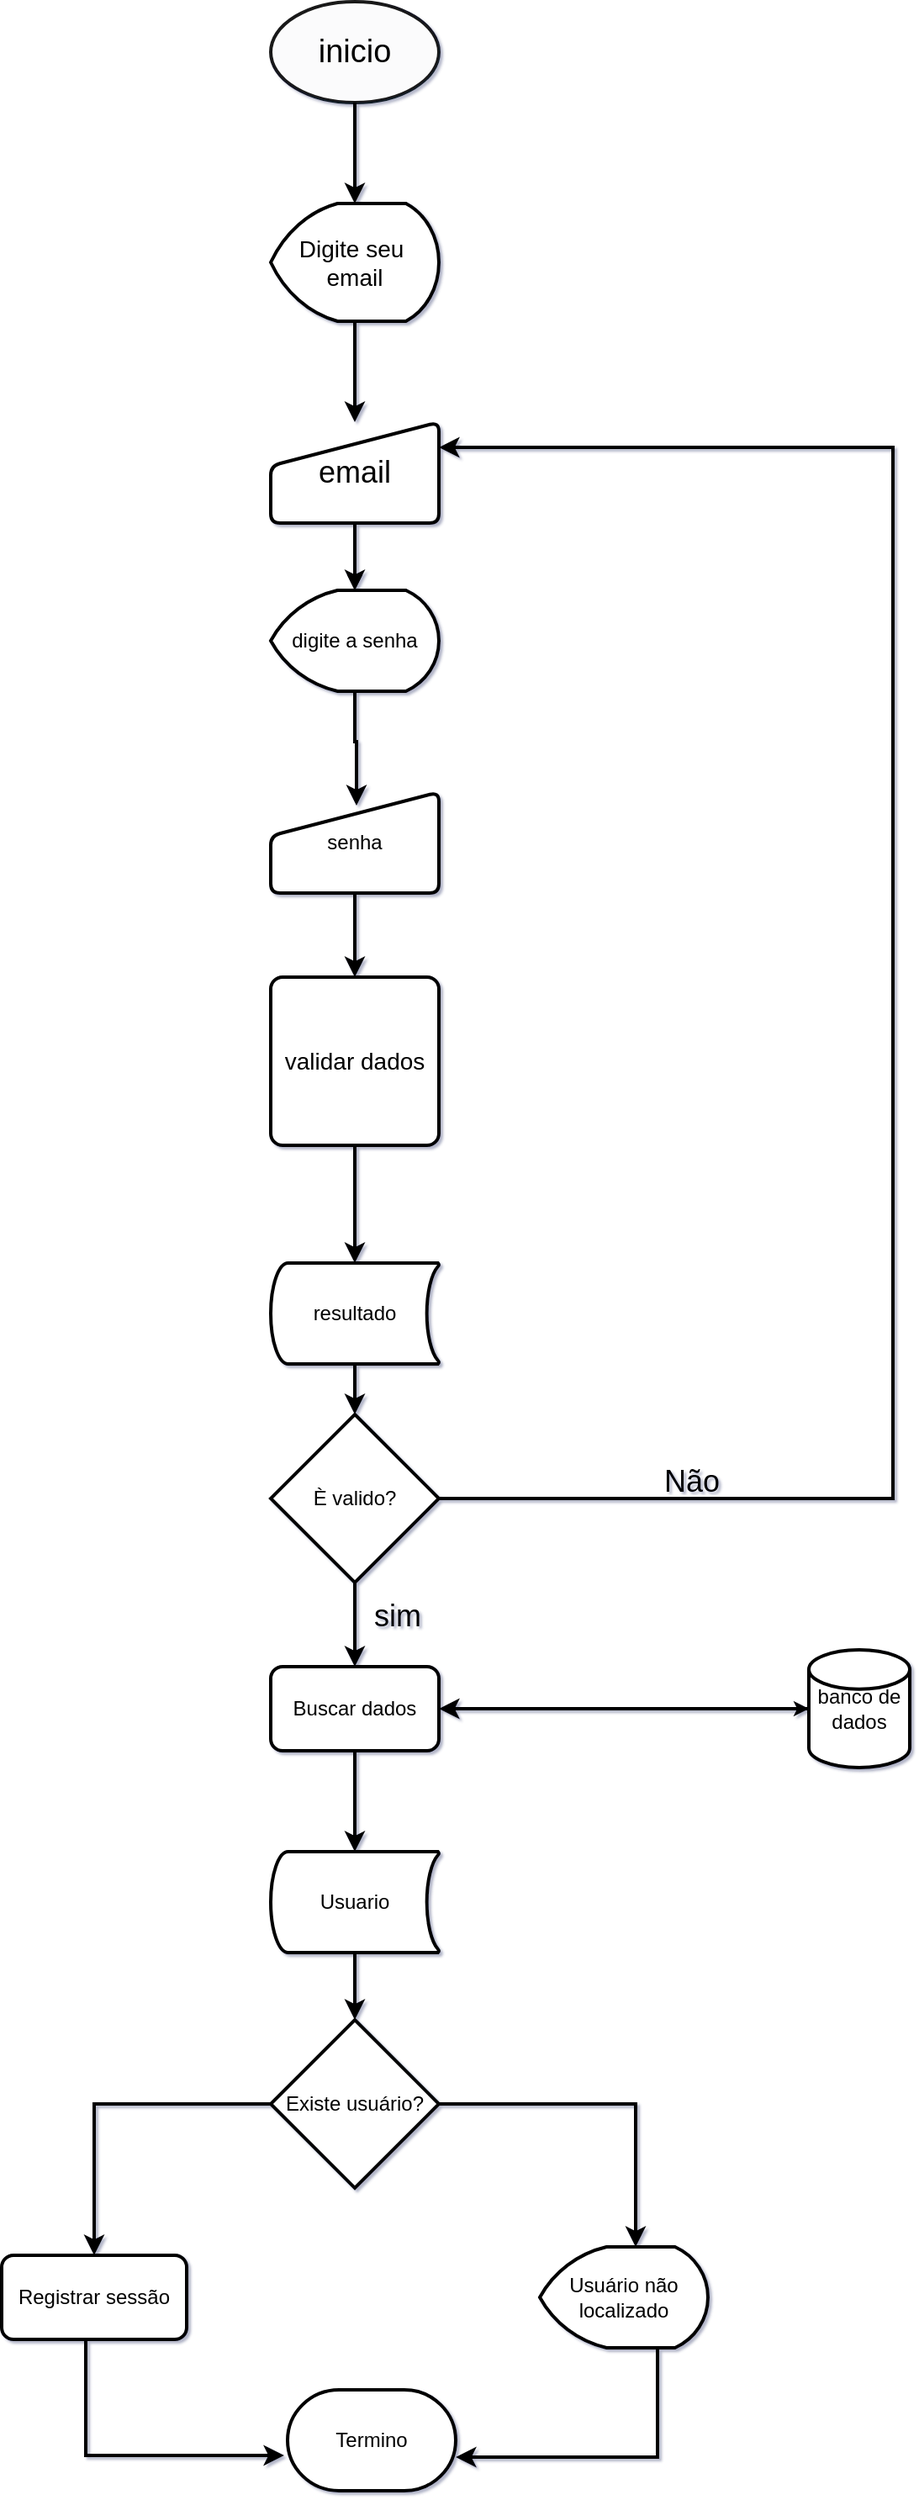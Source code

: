<mxfile version="21.1.2" type="github">
  <diagram name="Página-1" id="U_a1XlxFBUlMGJ7hiGay">
    <mxGraphModel dx="880" dy="484" grid="1" gridSize="10" guides="1" tooltips="1" connect="1" arrows="1" fold="1" page="1" pageScale="1" pageWidth="827" pageHeight="1169" background="#ffffff" math="0" shadow="1">
      <root>
        <mxCell id="0" />
        <mxCell id="1" parent="0" />
        <mxCell id="XB7JMDobtp8B2E4zcI9o-23" style="edgeStyle=orthogonalEdgeStyle;rounded=0;orthogonalLoop=1;jettySize=auto;html=1;entryX=0.5;entryY=0;entryDx=0;entryDy=0;entryPerimeter=0;strokeColor=#F0F0F0;" edge="1" parent="1" source="XB7JMDobtp8B2E4zcI9o-6" target="XB7JMDobtp8B2E4zcI9o-7">
          <mxGeometry relative="1" as="geometry" />
        </mxCell>
        <mxCell id="XB7JMDobtp8B2E4zcI9o-24" style="edgeStyle=orthogonalEdgeStyle;rounded=0;orthogonalLoop=1;jettySize=auto;html=1;entryX=0.5;entryY=0;entryDx=0;entryDy=0;entryPerimeter=0;strokeColor=#000000;strokeWidth=2;" edge="1" parent="1" source="XB7JMDobtp8B2E4zcI9o-6" target="XB7JMDobtp8B2E4zcI9o-7">
          <mxGeometry relative="1" as="geometry" />
        </mxCell>
        <mxCell id="XB7JMDobtp8B2E4zcI9o-6" value="inicio" style="strokeWidth=2;html=1;shape=mxgraph.flowchart.start_1;whiteSpace=wrap;perimeterSpacing=0;opacity=90;fontSize=19;strokeColor=#000000;" vertex="1" parent="1">
          <mxGeometry x="350" y="240" width="100" height="60" as="geometry" />
        </mxCell>
        <mxCell id="XB7JMDobtp8B2E4zcI9o-17" value="" style="edgeStyle=orthogonalEdgeStyle;rounded=0;orthogonalLoop=1;jettySize=auto;html=1;strokeColor=#000000;strokeWidth=2;" edge="1" parent="1" source="XB7JMDobtp8B2E4zcI9o-7" target="XB7JMDobtp8B2E4zcI9o-10">
          <mxGeometry relative="1" as="geometry" />
        </mxCell>
        <mxCell id="XB7JMDobtp8B2E4zcI9o-7" value="Digite seu&amp;nbsp;&lt;br style=&quot;font-size: 14px;&quot;&gt;email" style="strokeWidth=2;html=1;shape=mxgraph.flowchart.display;whiteSpace=wrap;fontSize=14;" vertex="1" parent="1">
          <mxGeometry x="350" y="360" width="100" height="70" as="geometry" />
        </mxCell>
        <mxCell id="XB7JMDobtp8B2E4zcI9o-18" value="" style="edgeStyle=orthogonalEdgeStyle;rounded=0;orthogonalLoop=1;jettySize=auto;html=1;" edge="1" parent="1" source="XB7JMDobtp8B2E4zcI9o-10" target="XB7JMDobtp8B2E4zcI9o-13">
          <mxGeometry relative="1" as="geometry" />
        </mxCell>
        <mxCell id="XB7JMDobtp8B2E4zcI9o-20" style="edgeStyle=orthogonalEdgeStyle;rounded=0;orthogonalLoop=1;jettySize=auto;html=1;exitX=0.5;exitY=1;exitDx=0;exitDy=0;strokeColor=#000000;strokeWidth=2;" edge="1" parent="1" source="XB7JMDobtp8B2E4zcI9o-10">
          <mxGeometry relative="1" as="geometry">
            <mxPoint x="400" y="590" as="targetPoint" />
          </mxGeometry>
        </mxCell>
        <mxCell id="XB7JMDobtp8B2E4zcI9o-10" value="email" style="html=1;strokeWidth=2;shape=manualInput;whiteSpace=wrap;rounded=1;size=26;arcSize=11;fontSize=18;" vertex="1" parent="1">
          <mxGeometry x="350" y="490" width="100" height="60" as="geometry" />
        </mxCell>
        <mxCell id="XB7JMDobtp8B2E4zcI9o-21" style="edgeStyle=orthogonalEdgeStyle;rounded=0;orthogonalLoop=1;jettySize=auto;html=1;exitX=0.5;exitY=1;exitDx=0;exitDy=0;exitPerimeter=0;entryX=0.51;entryY=0.133;entryDx=0;entryDy=0;entryPerimeter=0;strokeColor=#000000;strokeWidth=2;" edge="1" parent="1" source="XB7JMDobtp8B2E4zcI9o-13" target="XB7JMDobtp8B2E4zcI9o-14">
          <mxGeometry relative="1" as="geometry" />
        </mxCell>
        <mxCell id="XB7JMDobtp8B2E4zcI9o-13" value="digite a senha" style="strokeWidth=2;html=1;shape=mxgraph.flowchart.display;whiteSpace=wrap;" vertex="1" parent="1">
          <mxGeometry x="350" y="590" width="100" height="60" as="geometry" />
        </mxCell>
        <mxCell id="XB7JMDobtp8B2E4zcI9o-26" style="edgeStyle=orthogonalEdgeStyle;rounded=0;orthogonalLoop=1;jettySize=auto;html=1;entryX=0.5;entryY=0;entryDx=0;entryDy=0;strokeColor=#000000;strokeWidth=2;" edge="1" parent="1" source="XB7JMDobtp8B2E4zcI9o-14" target="XB7JMDobtp8B2E4zcI9o-25">
          <mxGeometry relative="1" as="geometry" />
        </mxCell>
        <mxCell id="XB7JMDobtp8B2E4zcI9o-14" value="senha" style="html=1;strokeWidth=2;shape=manualInput;whiteSpace=wrap;rounded=1;size=26;arcSize=11;" vertex="1" parent="1">
          <mxGeometry x="350" y="710" width="100" height="60" as="geometry" />
        </mxCell>
        <mxCell id="XB7JMDobtp8B2E4zcI9o-28" style="edgeStyle=orthogonalEdgeStyle;rounded=0;orthogonalLoop=1;jettySize=auto;html=1;entryX=0.5;entryY=0;entryDx=0;entryDy=0;entryPerimeter=0;strokeColor=#000000;strokeWidth=2;" edge="1" parent="1" source="XB7JMDobtp8B2E4zcI9o-25" target="XB7JMDobtp8B2E4zcI9o-27">
          <mxGeometry relative="1" as="geometry" />
        </mxCell>
        <mxCell id="XB7JMDobtp8B2E4zcI9o-25" value="validar dados" style="rounded=1;whiteSpace=wrap;html=1;absoluteArcSize=1;arcSize=14;strokeWidth=2;fontSize=14;" vertex="1" parent="1">
          <mxGeometry x="350" y="820" width="100" height="100" as="geometry" />
        </mxCell>
        <mxCell id="XB7JMDobtp8B2E4zcI9o-31" style="edgeStyle=orthogonalEdgeStyle;rounded=0;orthogonalLoop=1;jettySize=auto;html=1;entryX=0.5;entryY=0;entryDx=0;entryDy=0;entryPerimeter=0;strokeColor=#000000;strokeWidth=2;" edge="1" parent="1" source="XB7JMDobtp8B2E4zcI9o-27" target="XB7JMDobtp8B2E4zcI9o-29">
          <mxGeometry relative="1" as="geometry" />
        </mxCell>
        <mxCell id="XB7JMDobtp8B2E4zcI9o-27" value="resultado" style="strokeWidth=2;html=1;shape=mxgraph.flowchart.stored_data;whiteSpace=wrap;" vertex="1" parent="1">
          <mxGeometry x="350" y="990" width="100" height="60" as="geometry" />
        </mxCell>
        <mxCell id="XB7JMDobtp8B2E4zcI9o-36" style="edgeStyle=orthogonalEdgeStyle;rounded=0;orthogonalLoop=1;jettySize=auto;html=1;entryX=1;entryY=0.25;entryDx=0;entryDy=0;strokeColor=#000000;strokeWidth=2;" edge="1" parent="1" source="XB7JMDobtp8B2E4zcI9o-29" target="XB7JMDobtp8B2E4zcI9o-10">
          <mxGeometry relative="1" as="geometry">
            <Array as="points">
              <mxPoint x="720" y="1130" />
              <mxPoint x="720" y="505" />
            </Array>
          </mxGeometry>
        </mxCell>
        <mxCell id="XB7JMDobtp8B2E4zcI9o-41" style="edgeStyle=orthogonalEdgeStyle;rounded=0;orthogonalLoop=1;jettySize=auto;html=1;exitX=0.5;exitY=1;exitDx=0;exitDy=0;exitPerimeter=0;entryX=0.5;entryY=0;entryDx=0;entryDy=0;strokeColor=#000000;strokeWidth=2;" edge="1" parent="1" source="XB7JMDobtp8B2E4zcI9o-29" target="XB7JMDobtp8B2E4zcI9o-40">
          <mxGeometry relative="1" as="geometry" />
        </mxCell>
        <mxCell id="XB7JMDobtp8B2E4zcI9o-29" value="È valido?" style="strokeWidth=2;html=1;shape=mxgraph.flowchart.decision;whiteSpace=wrap;" vertex="1" parent="1">
          <mxGeometry x="350" y="1080" width="100" height="100" as="geometry" />
        </mxCell>
        <mxCell id="XB7JMDobtp8B2E4zcI9o-45" style="edgeStyle=orthogonalEdgeStyle;rounded=0;orthogonalLoop=1;jettySize=auto;html=1;entryX=0;entryY=0.5;entryDx=0;entryDy=0;entryPerimeter=0;strokeColor=#000000;" edge="1" parent="1" source="XB7JMDobtp8B2E4zcI9o-40" target="XB7JMDobtp8B2E4zcI9o-44">
          <mxGeometry relative="1" as="geometry" />
        </mxCell>
        <mxCell id="XB7JMDobtp8B2E4zcI9o-51" style="edgeStyle=orthogonalEdgeStyle;rounded=0;orthogonalLoop=1;jettySize=auto;html=1;entryX=0.5;entryY=0;entryDx=0;entryDy=0;entryPerimeter=0;strokeColor=#000000;strokeWidth=2;" edge="1" parent="1" source="XB7JMDobtp8B2E4zcI9o-40" target="XB7JMDobtp8B2E4zcI9o-50">
          <mxGeometry relative="1" as="geometry" />
        </mxCell>
        <mxCell id="XB7JMDobtp8B2E4zcI9o-40" value="Buscar dados" style="rounded=1;whiteSpace=wrap;html=1;absoluteArcSize=1;arcSize=14;strokeWidth=2;" vertex="1" parent="1">
          <mxGeometry x="350" y="1230" width="100" height="50" as="geometry" />
        </mxCell>
        <mxCell id="XB7JMDobtp8B2E4zcI9o-42" value="sim" style="text;html=1;align=center;verticalAlign=middle;resizable=0;points=[];autosize=1;fontColor=#000000;fontSize=18;" vertex="1" parent="1">
          <mxGeometry x="400" y="1180" width="50" height="40" as="geometry" />
        </mxCell>
        <mxCell id="XB7JMDobtp8B2E4zcI9o-46" style="edgeStyle=orthogonalEdgeStyle;rounded=0;orthogonalLoop=1;jettySize=auto;html=1;exitX=0;exitY=0.5;exitDx=0;exitDy=0;exitPerimeter=0;entryX=1;entryY=0.5;entryDx=0;entryDy=0;strokeColor=#000000;strokeWidth=2;" edge="1" parent="1" source="XB7JMDobtp8B2E4zcI9o-44" target="XB7JMDobtp8B2E4zcI9o-40">
          <mxGeometry relative="1" as="geometry" />
        </mxCell>
        <mxCell id="XB7JMDobtp8B2E4zcI9o-44" value="banco de&lt;br&gt;dados" style="strokeWidth=2;html=1;shape=mxgraph.flowchart.database;whiteSpace=wrap;" vertex="1" parent="1">
          <mxGeometry x="670" y="1220" width="60" height="70" as="geometry" />
        </mxCell>
        <mxCell id="XB7JMDobtp8B2E4zcI9o-47" value="&lt;font style=&quot;font-size: 18px;&quot; color=&quot;#000000&quot;&gt;Não&lt;/font&gt;" style="text;html=1;align=center;verticalAlign=middle;resizable=0;points=[];autosize=1;strokeColor=none;fillColor=none;" vertex="1" parent="1">
          <mxGeometry x="570" y="1100" width="60" height="40" as="geometry" />
        </mxCell>
        <mxCell id="XB7JMDobtp8B2E4zcI9o-53" style="edgeStyle=orthogonalEdgeStyle;rounded=0;orthogonalLoop=1;jettySize=auto;html=1;exitX=0.5;exitY=1;exitDx=0;exitDy=0;exitPerimeter=0;entryX=0.5;entryY=0;entryDx=0;entryDy=0;entryPerimeter=0;strokeColor=#000000;strokeWidth=2;" edge="1" parent="1" source="XB7JMDobtp8B2E4zcI9o-50" target="XB7JMDobtp8B2E4zcI9o-52">
          <mxGeometry relative="1" as="geometry" />
        </mxCell>
        <mxCell id="XB7JMDobtp8B2E4zcI9o-50" value="Usuario" style="strokeWidth=2;html=1;shape=mxgraph.flowchart.stored_data;whiteSpace=wrap;" vertex="1" parent="1">
          <mxGeometry x="350" y="1340" width="100" height="60" as="geometry" />
        </mxCell>
        <mxCell id="XB7JMDobtp8B2E4zcI9o-56" style="edgeStyle=orthogonalEdgeStyle;rounded=0;orthogonalLoop=1;jettySize=auto;html=1;exitX=0;exitY=0.5;exitDx=0;exitDy=0;exitPerimeter=0;entryX=0.5;entryY=0;entryDx=0;entryDy=0;strokeColor=#000000;strokeWidth=2;" edge="1" parent="1" source="XB7JMDobtp8B2E4zcI9o-52" target="XB7JMDobtp8B2E4zcI9o-54">
          <mxGeometry relative="1" as="geometry" />
        </mxCell>
        <mxCell id="XB7JMDobtp8B2E4zcI9o-59" style="edgeStyle=orthogonalEdgeStyle;rounded=0;orthogonalLoop=1;jettySize=auto;html=1;entryX=0.57;entryY=0;entryDx=0;entryDy=0;entryPerimeter=0;strokeColor=#000000;strokeWidth=2;" edge="1" parent="1" source="XB7JMDobtp8B2E4zcI9o-52" target="XB7JMDobtp8B2E4zcI9o-58">
          <mxGeometry relative="1" as="geometry" />
        </mxCell>
        <mxCell id="XB7JMDobtp8B2E4zcI9o-52" value="Existe usuário?" style="strokeWidth=2;html=1;shape=mxgraph.flowchart.decision;whiteSpace=wrap;" vertex="1" parent="1">
          <mxGeometry x="350" y="1440" width="100" height="100" as="geometry" />
        </mxCell>
        <mxCell id="XB7JMDobtp8B2E4zcI9o-62" style="edgeStyle=orthogonalEdgeStyle;rounded=0;orthogonalLoop=1;jettySize=auto;html=1;entryX=-0.02;entryY=0.65;entryDx=0;entryDy=0;entryPerimeter=0;strokeColor=#000000;strokeWidth=2;" edge="1" parent="1" source="XB7JMDobtp8B2E4zcI9o-54" target="XB7JMDobtp8B2E4zcI9o-60">
          <mxGeometry relative="1" as="geometry">
            <Array as="points">
              <mxPoint x="240" y="1699" />
            </Array>
          </mxGeometry>
        </mxCell>
        <mxCell id="XB7JMDobtp8B2E4zcI9o-54" value="Registrar sessão" style="rounded=1;whiteSpace=wrap;html=1;absoluteArcSize=1;arcSize=14;strokeWidth=2;" vertex="1" parent="1">
          <mxGeometry x="190" y="1580" width="110" height="50" as="geometry" />
        </mxCell>
        <mxCell id="XB7JMDobtp8B2E4zcI9o-63" style="edgeStyle=orthogonalEdgeStyle;rounded=0;orthogonalLoop=1;jettySize=auto;html=1;entryX=1;entryY=0.667;entryDx=0;entryDy=0;entryPerimeter=0;strokeColor=#000000;strokeWidth=2;" edge="1" parent="1" source="XB7JMDobtp8B2E4zcI9o-58" target="XB7JMDobtp8B2E4zcI9o-60">
          <mxGeometry relative="1" as="geometry">
            <Array as="points">
              <mxPoint x="580" y="1700" />
            </Array>
          </mxGeometry>
        </mxCell>
        <mxCell id="XB7JMDobtp8B2E4zcI9o-58" value="Usuário não&lt;br&gt;localizado" style="strokeWidth=2;html=1;shape=mxgraph.flowchart.display;whiteSpace=wrap;" vertex="1" parent="1">
          <mxGeometry x="510" y="1575" width="100" height="60" as="geometry" />
        </mxCell>
        <mxCell id="XB7JMDobtp8B2E4zcI9o-60" value="Termino" style="strokeWidth=2;html=1;shape=mxgraph.flowchart.terminator;whiteSpace=wrap;" vertex="1" parent="1">
          <mxGeometry x="360" y="1660" width="100" height="60" as="geometry" />
        </mxCell>
      </root>
    </mxGraphModel>
  </diagram>
</mxfile>
